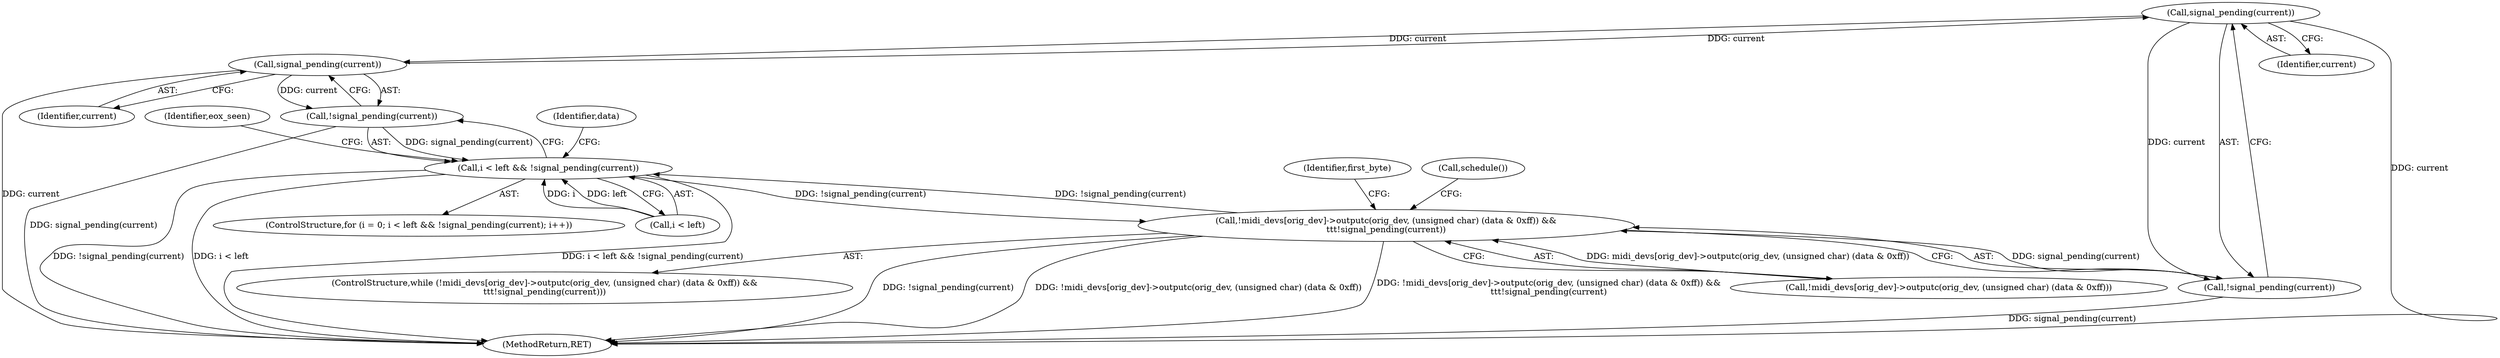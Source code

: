 digraph "0_linux_b769f49463711205d57286e64cf535ed4daf59e9@API" {
"1000276" [label="(Call,signal_pending(current))"];
"1000215" [label="(Call,signal_pending(current))"];
"1000276" [label="(Call,signal_pending(current))"];
"1000214" [label="(Call,!signal_pending(current))"];
"1000210" [label="(Call,i < left && !signal_pending(current))"];
"1000266" [label="(Call,!midi_devs[orig_dev]->outputc(orig_dev, (unsigned char) (data & 0xff)) &&\n\t\t\t!signal_pending(current))"];
"1000275" [label="(Call,!signal_pending(current))"];
"1000214" [label="(Call,!signal_pending(current))"];
"1000216" [label="(Identifier,current)"];
"1000210" [label="(Call,i < left && !signal_pending(current))"];
"1000206" [label="(ControlStructure,for (i = 0; i < left && !signal_pending(current); i++))"];
"1000267" [label="(Call,!midi_devs[orig_dev]->outputc(orig_dev, (unsigned char) (data & 0xff)))"];
"1000282" [label="(Identifier,first_byte)"];
"1000278" [label="(Call,schedule())"];
"1000293" [label="(Identifier,eox_seen)"];
"1000276" [label="(Call,signal_pending(current))"];
"1000275" [label="(Call,!signal_pending(current))"];
"1000223" [label="(Identifier,data)"];
"1000266" [label="(Call,!midi_devs[orig_dev]->outputc(orig_dev, (unsigned char) (data & 0xff)) &&\n\t\t\t!signal_pending(current))"];
"1000211" [label="(Call,i < left)"];
"1000299" [label="(MethodReturn,RET)"];
"1000277" [label="(Identifier,current)"];
"1000265" [label="(ControlStructure,while (!midi_devs[orig_dev]->outputc(orig_dev, (unsigned char) (data & 0xff)) &&\n\t\t\t!signal_pending(current)))"];
"1000215" [label="(Call,signal_pending(current))"];
"1000276" -> "1000275"  [label="AST: "];
"1000276" -> "1000277"  [label="CFG: "];
"1000277" -> "1000276"  [label="AST: "];
"1000275" -> "1000276"  [label="CFG: "];
"1000276" -> "1000299"  [label="DDG: current"];
"1000276" -> "1000215"  [label="DDG: current"];
"1000276" -> "1000275"  [label="DDG: current"];
"1000215" -> "1000276"  [label="DDG: current"];
"1000215" -> "1000214"  [label="AST: "];
"1000215" -> "1000216"  [label="CFG: "];
"1000216" -> "1000215"  [label="AST: "];
"1000214" -> "1000215"  [label="CFG: "];
"1000215" -> "1000299"  [label="DDG: current"];
"1000215" -> "1000214"  [label="DDG: current"];
"1000214" -> "1000210"  [label="AST: "];
"1000210" -> "1000214"  [label="CFG: "];
"1000214" -> "1000299"  [label="DDG: signal_pending(current)"];
"1000214" -> "1000210"  [label="DDG: signal_pending(current)"];
"1000210" -> "1000206"  [label="AST: "];
"1000210" -> "1000211"  [label="CFG: "];
"1000211" -> "1000210"  [label="AST: "];
"1000223" -> "1000210"  [label="CFG: "];
"1000293" -> "1000210"  [label="CFG: "];
"1000210" -> "1000299"  [label="DDG: i < left && !signal_pending(current)"];
"1000210" -> "1000299"  [label="DDG: !signal_pending(current)"];
"1000210" -> "1000299"  [label="DDG: i < left"];
"1000211" -> "1000210"  [label="DDG: i"];
"1000211" -> "1000210"  [label="DDG: left"];
"1000266" -> "1000210"  [label="DDG: !signal_pending(current)"];
"1000210" -> "1000266"  [label="DDG: !signal_pending(current)"];
"1000266" -> "1000265"  [label="AST: "];
"1000266" -> "1000267"  [label="CFG: "];
"1000266" -> "1000275"  [label="CFG: "];
"1000267" -> "1000266"  [label="AST: "];
"1000275" -> "1000266"  [label="AST: "];
"1000278" -> "1000266"  [label="CFG: "];
"1000282" -> "1000266"  [label="CFG: "];
"1000266" -> "1000299"  [label="DDG: !signal_pending(current)"];
"1000266" -> "1000299"  [label="DDG: !midi_devs[orig_dev]->outputc(orig_dev, (unsigned char) (data & 0xff))"];
"1000266" -> "1000299"  [label="DDG: !midi_devs[orig_dev]->outputc(orig_dev, (unsigned char) (data & 0xff)) &&\n\t\t\t!signal_pending(current)"];
"1000267" -> "1000266"  [label="DDG: midi_devs[orig_dev]->outputc(orig_dev, (unsigned char) (data & 0xff))"];
"1000275" -> "1000266"  [label="DDG: signal_pending(current)"];
"1000275" -> "1000299"  [label="DDG: signal_pending(current)"];
}

